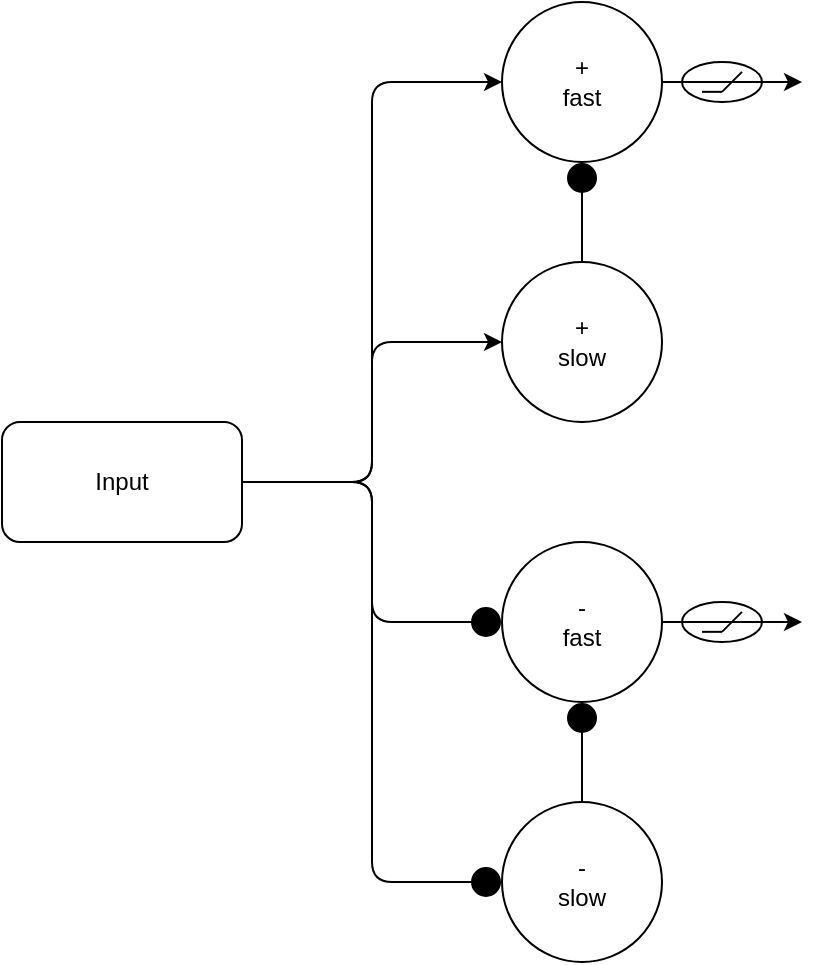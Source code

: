 <mxfile version="14.9.6" type="device"><diagram id="YcGEOfI-dJcwaLHhBC4D" name="Page-1"><mxGraphModel dx="1185" dy="637" grid="1" gridSize="10" guides="1" tooltips="1" connect="1" arrows="1" fold="1" page="1" pageScale="1" pageWidth="1169" pageHeight="827" math="0" shadow="0"><root><mxCell id="0"/><mxCell id="1" parent="0"/><mxCell id="NkG2AEaiAsUNiXjBPYPm-21" value="" style="ellipse;whiteSpace=wrap;html=1;" vertex="1" parent="1"><mxGeometry x="390" y="110" width="40" height="20" as="geometry"/></mxCell><mxCell id="NkG2AEaiAsUNiXjBPYPm-1" value="Input" style="rounded=1;whiteSpace=wrap;html=1;" vertex="1" parent="1"><mxGeometry x="50" y="290" width="120" height="60" as="geometry"/></mxCell><mxCell id="NkG2AEaiAsUNiXjBPYPm-2" value="&lt;div&gt;+&lt;/div&gt;&lt;div&gt;fast&lt;br&gt;&lt;/div&gt;" style="ellipse;whiteSpace=wrap;html=1;aspect=fixed;" vertex="1" parent="1"><mxGeometry x="300" y="80" width="80" height="80" as="geometry"/></mxCell><mxCell id="NkG2AEaiAsUNiXjBPYPm-3" value="&lt;div&gt;-&lt;br&gt;&lt;/div&gt;&lt;div&gt;fast&lt;br&gt;&lt;/div&gt;" style="ellipse;whiteSpace=wrap;html=1;aspect=fixed;" vertex="1" parent="1"><mxGeometry x="300" y="350" width="80" height="80" as="geometry"/></mxCell><mxCell id="NkG2AEaiAsUNiXjBPYPm-15" style="edgeStyle=orthogonalEdgeStyle;rounded=0;orthogonalLoop=1;jettySize=auto;html=1;exitX=0.5;exitY=0;exitDx=0;exitDy=0;entryX=0.5;entryY=1;entryDx=0;entryDy=0;endArrow=circle;endFill=1;" edge="1" parent="1" source="NkG2AEaiAsUNiXjBPYPm-4" target="NkG2AEaiAsUNiXjBPYPm-2"><mxGeometry relative="1" as="geometry"/></mxCell><mxCell id="NkG2AEaiAsUNiXjBPYPm-4" value="&lt;div&gt;+&lt;/div&gt;&lt;div&gt;slow&lt;br&gt;&lt;/div&gt;" style="ellipse;whiteSpace=wrap;html=1;aspect=fixed;" vertex="1" parent="1"><mxGeometry x="300" y="210" width="80" height="80" as="geometry"/></mxCell><mxCell id="NkG2AEaiAsUNiXjBPYPm-16" style="edgeStyle=orthogonalEdgeStyle;rounded=0;orthogonalLoop=1;jettySize=auto;html=1;exitX=0.5;exitY=0;exitDx=0;exitDy=0;entryX=0.5;entryY=1;entryDx=0;entryDy=0;endArrow=circle;endFill=1;" edge="1" parent="1" source="NkG2AEaiAsUNiXjBPYPm-5" target="NkG2AEaiAsUNiXjBPYPm-3"><mxGeometry relative="1" as="geometry"/></mxCell><mxCell id="NkG2AEaiAsUNiXjBPYPm-5" value="&lt;div&gt;-&lt;/div&gt;&lt;div&gt;slow&lt;br&gt;&lt;/div&gt;" style="ellipse;whiteSpace=wrap;html=1;aspect=fixed;" vertex="1" parent="1"><mxGeometry x="300" y="480" width="80" height="80" as="geometry"/></mxCell><mxCell id="NkG2AEaiAsUNiXjBPYPm-6" value="" style="endArrow=classic;html=1;exitX=1;exitY=0.5;exitDx=0;exitDy=0;entryX=0;entryY=0.5;entryDx=0;entryDy=0;edgeStyle=orthogonalEdgeStyle;" edge="1" parent="1" source="NkG2AEaiAsUNiXjBPYPm-1" target="NkG2AEaiAsUNiXjBPYPm-2"><mxGeometry width="50" height="50" relative="1" as="geometry"><mxPoint x="210" y="340" as="sourcePoint"/><mxPoint x="240" y="320" as="targetPoint"/></mxGeometry></mxCell><mxCell id="NkG2AEaiAsUNiXjBPYPm-12" value="" style="endArrow=classic;html=1;exitX=1;exitY=0.5;exitDx=0;exitDy=0;entryX=0;entryY=0.5;entryDx=0;entryDy=0;edgeStyle=orthogonalEdgeStyle;" edge="1" parent="1" source="NkG2AEaiAsUNiXjBPYPm-1" target="NkG2AEaiAsUNiXjBPYPm-4"><mxGeometry width="50" height="50" relative="1" as="geometry"><mxPoint x="180" y="330" as="sourcePoint"/><mxPoint x="310" y="130" as="targetPoint"/></mxGeometry></mxCell><mxCell id="NkG2AEaiAsUNiXjBPYPm-13" value="" style="endArrow=circle;html=1;exitX=1;exitY=0.5;exitDx=0;exitDy=0;entryX=0;entryY=0.5;entryDx=0;entryDy=0;edgeStyle=orthogonalEdgeStyle;endFill=1;" edge="1" parent="1" source="NkG2AEaiAsUNiXjBPYPm-1" target="NkG2AEaiAsUNiXjBPYPm-3"><mxGeometry width="50" height="50" relative="1" as="geometry"><mxPoint x="190" y="340" as="sourcePoint"/><mxPoint x="320" y="140" as="targetPoint"/></mxGeometry></mxCell><mxCell id="NkG2AEaiAsUNiXjBPYPm-14" value="" style="endArrow=circle;html=1;exitX=1;exitY=0.5;exitDx=0;exitDy=0;entryX=0;entryY=0.5;entryDx=0;entryDy=0;edgeStyle=orthogonalEdgeStyle;endFill=1;" edge="1" parent="1" source="NkG2AEaiAsUNiXjBPYPm-1" target="NkG2AEaiAsUNiXjBPYPm-5"><mxGeometry width="50" height="50" relative="1" as="geometry"><mxPoint x="200" y="350" as="sourcePoint"/><mxPoint x="330" y="150" as="targetPoint"/></mxGeometry></mxCell><mxCell id="NkG2AEaiAsUNiXjBPYPm-17" value="" style="endArrow=none;html=1;" edge="1" parent="1"><mxGeometry width="50" height="50" relative="1" as="geometry"><mxPoint x="400" y="124.92" as="sourcePoint"/><mxPoint x="410" y="124.92" as="targetPoint"/></mxGeometry></mxCell><mxCell id="NkG2AEaiAsUNiXjBPYPm-18" value="" style="endArrow=none;html=1;" edge="1" parent="1"><mxGeometry width="50" height="50" relative="1" as="geometry"><mxPoint x="410" y="124.92" as="sourcePoint"/><mxPoint x="420" y="114.92" as="targetPoint"/><Array as="points"><mxPoint x="420" y="114.92"/></Array></mxGeometry></mxCell><mxCell id="NkG2AEaiAsUNiXjBPYPm-22" value="" style="endArrow=classic;html=1;exitX=1;exitY=0.5;exitDx=0;exitDy=0;" edge="1" parent="1" source="NkG2AEaiAsUNiXjBPYPm-2"><mxGeometry width="50" height="50" relative="1" as="geometry"><mxPoint x="540" y="280" as="sourcePoint"/><mxPoint x="450" y="120" as="targetPoint"/></mxGeometry></mxCell><mxCell id="NkG2AEaiAsUNiXjBPYPm-24" value="" style="ellipse;whiteSpace=wrap;html=1;" vertex="1" parent="1"><mxGeometry x="390" y="380" width="40" height="20" as="geometry"/></mxCell><mxCell id="NkG2AEaiAsUNiXjBPYPm-25" value="" style="endArrow=none;html=1;" edge="1" parent="1"><mxGeometry width="50" height="50" relative="1" as="geometry"><mxPoint x="400" y="394.92" as="sourcePoint"/><mxPoint x="410" y="394.92" as="targetPoint"/></mxGeometry></mxCell><mxCell id="NkG2AEaiAsUNiXjBPYPm-26" value="" style="endArrow=none;html=1;" edge="1" parent="1"><mxGeometry width="50" height="50" relative="1" as="geometry"><mxPoint x="410" y="394.92" as="sourcePoint"/><mxPoint x="420" y="384.92" as="targetPoint"/><Array as="points"><mxPoint x="420" y="384.92"/></Array></mxGeometry></mxCell><mxCell id="NkG2AEaiAsUNiXjBPYPm-27" value="" style="endArrow=classic;html=1;exitX=1;exitY=0.5;exitDx=0;exitDy=0;" edge="1" parent="1"><mxGeometry width="50" height="50" relative="1" as="geometry"><mxPoint x="380" y="390" as="sourcePoint"/><mxPoint x="450" y="390" as="targetPoint"/></mxGeometry></mxCell></root></mxGraphModel></diagram></mxfile>